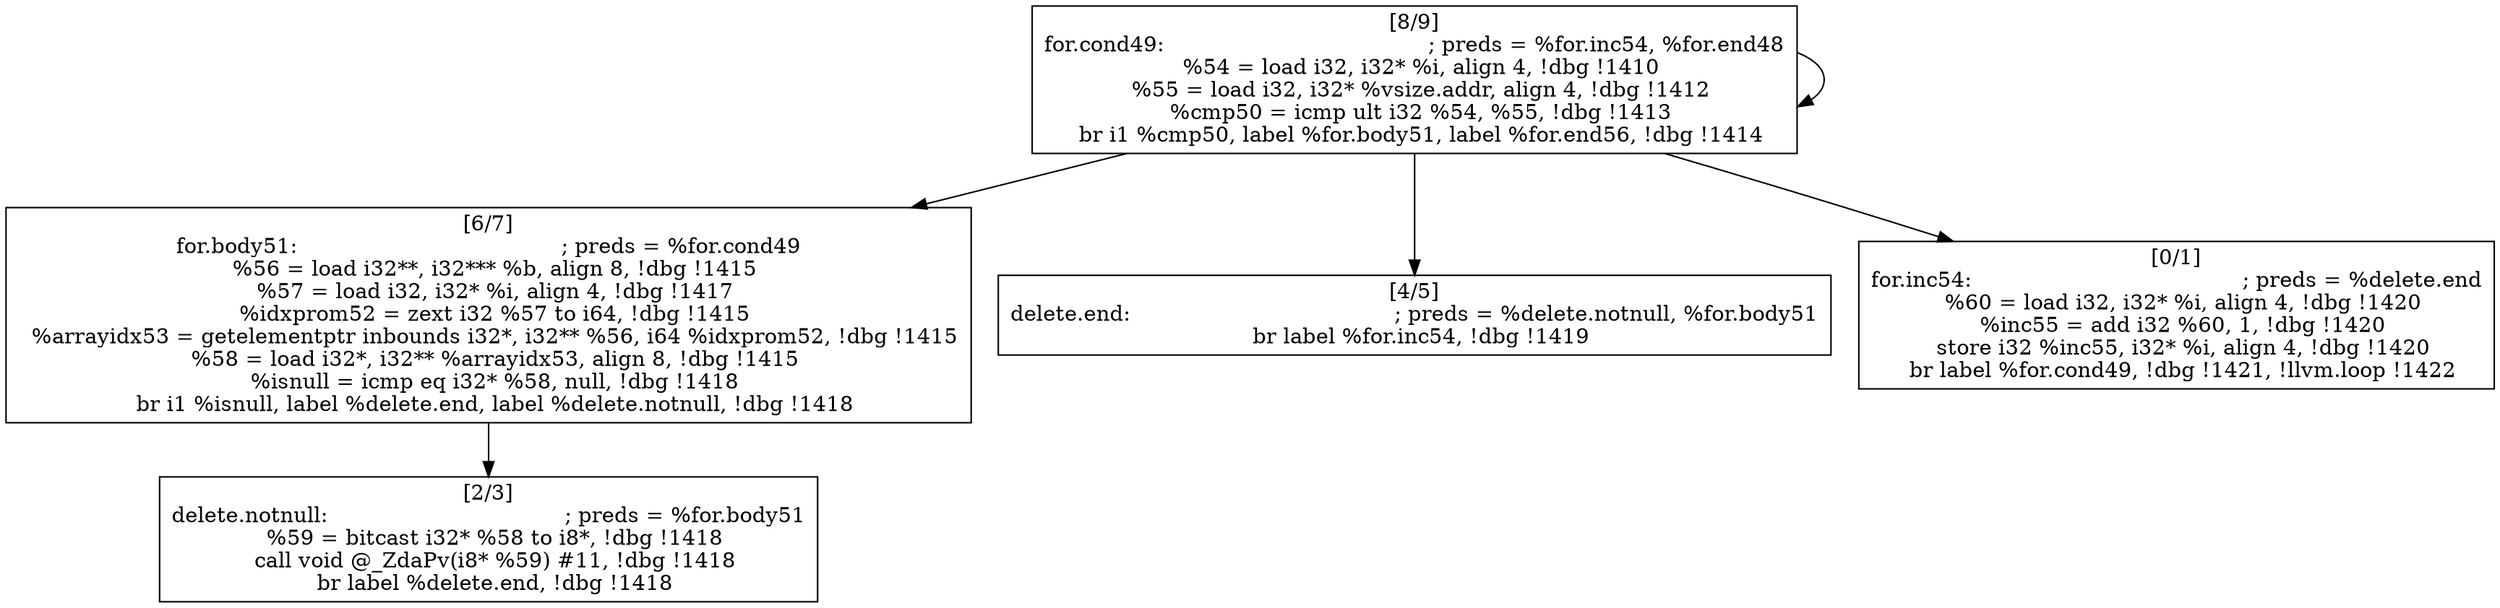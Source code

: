 
digraph G {


node228 [label="[6/7]
for.body51:                                       ; preds = %for.cond49
  %56 = load i32**, i32*** %b, align 8, !dbg !1415
  %57 = load i32, i32* %i, align 4, !dbg !1417
  %idxprom52 = zext i32 %57 to i64, !dbg !1415
  %arrayidx53 = getelementptr inbounds i32*, i32** %56, i64 %idxprom52, !dbg !1415
  %58 = load i32*, i32** %arrayidx53, align 8, !dbg !1415
  %isnull = icmp eq i32* %58, null, !dbg !1418
  br i1 %isnull, label %delete.end, label %delete.notnull, !dbg !1418
",shape=rectangle ]
node227 [label="[4/5]
delete.end:                                       ; preds = %delete.notnull, %for.body51
  br label %for.inc54, !dbg !1419
",shape=rectangle ]
node229 [label="[8/9]
for.cond49:                                       ; preds = %for.inc54, %for.end48
  %54 = load i32, i32* %i, align 4, !dbg !1410
  %55 = load i32, i32* %vsize.addr, align 4, !dbg !1412
  %cmp50 = icmp ult i32 %54, %55, !dbg !1413
  br i1 %cmp50, label %for.body51, label %for.end56, !dbg !1414
",shape=rectangle ]
node225 [label="[0/1]
for.inc54:                                        ; preds = %delete.end
  %60 = load i32, i32* %i, align 4, !dbg !1420
  %inc55 = add i32 %60, 1, !dbg !1420
  store i32 %inc55, i32* %i, align 4, !dbg !1420
  br label %for.cond49, !dbg !1421, !llvm.loop !1422
",shape=rectangle ]
node226 [label="[2/3]
delete.notnull:                                   ; preds = %for.body51
  %59 = bitcast i32* %58 to i8*, !dbg !1418
  call void @_ZdaPv(i8* %59) #11, !dbg !1418
  br label %delete.end, !dbg !1418
",shape=rectangle ]

node229->node228 [ ]
node229->node229 [ ]
node229->node227 [ ]
node229->node225 [ ]
node228->node226 [ ]


}
